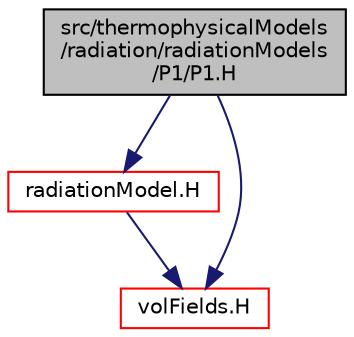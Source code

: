 digraph "src/thermophysicalModels/radiation/radiationModels/P1/P1.H"
{
  bgcolor="transparent";
  edge [fontname="Helvetica",fontsize="10",labelfontname="Helvetica",labelfontsize="10"];
  node [fontname="Helvetica",fontsize="10",shape=record];
  Node0 [label="src/thermophysicalModels\l/radiation/radiationModels\l/P1/P1.H",height=0.2,width=0.4,color="black", fillcolor="grey75", style="filled", fontcolor="black"];
  Node0 -> Node1 [color="midnightblue",fontsize="10",style="solid",fontname="Helvetica"];
  Node1 [label="radiationModel.H",height=0.2,width=0.4,color="red",URL="$a16439.html"];
  Node1 -> Node98 [color="midnightblue",fontsize="10",style="solid",fontname="Helvetica"];
  Node98 [label="volFields.H",height=0.2,width=0.4,color="red",URL="$a02912.html"];
  Node0 -> Node98 [color="midnightblue",fontsize="10",style="solid",fontname="Helvetica"];
}

